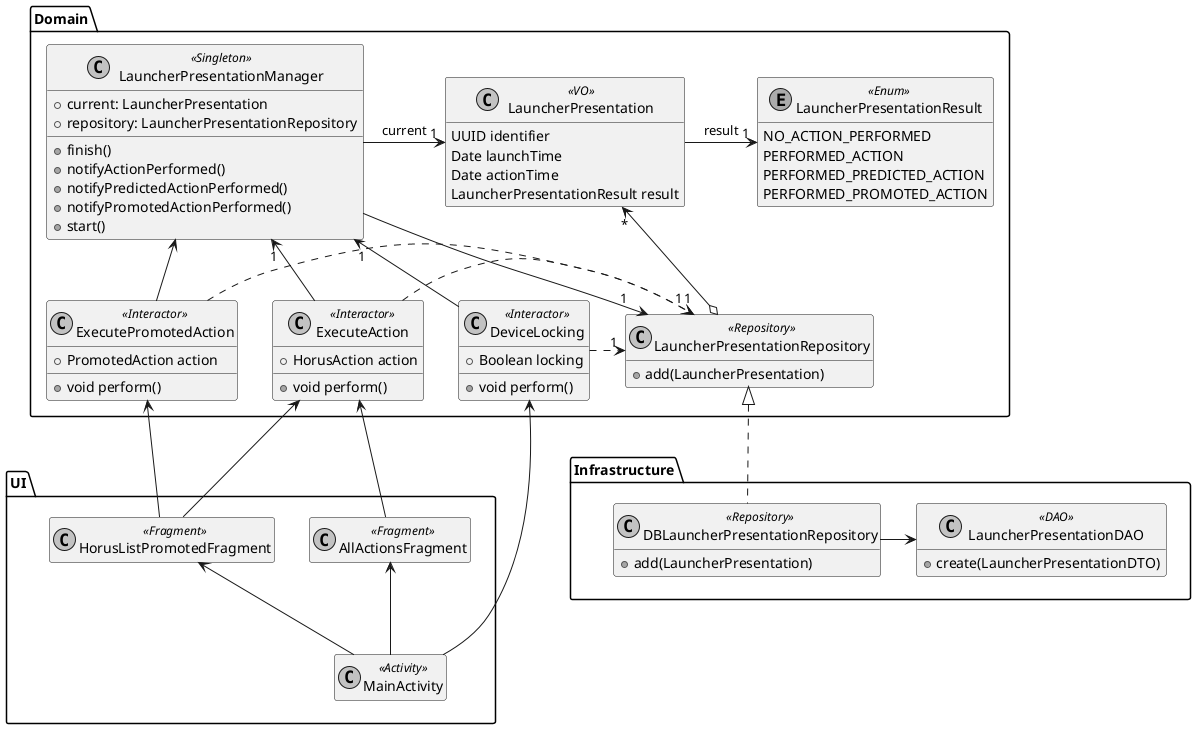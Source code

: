 
@startuml MPAA#70.class

skinparam monochrome true


package Domain {

    class LauncherPresentation <<VO>> {
        UUID identifier
        Date launchTime
        Date actionTime
        LauncherPresentationResult result
    }

    enum LauncherPresentationResult <<Enum>> {
        NO_ACTION_PERFORMED
        PERFORMED_ACTION
        PERFORMED_PREDICTED_ACTION
        PERFORMED_PROMOTED_ACTION
    }

    class ExecuteAction <<Interactor>> {
        + HorusAction action
        + void perform()
    }

    class ExecutePromotedAction <<Interactor>> {
        + PromotedAction action
        + void perform()
    }

    class DeviceLocking <<Interactor>> {
        + Boolean locking
        + void perform()
    }

    class LauncherPresentationManager <<Singleton>> {
        + current: LauncherPresentation
        + repository: LauncherPresentationRepository
        + finish()
        + notifyActionPerformed()
        + notifyPredictedActionPerformed()
        + notifyPromotedActionPerformed()
        + start()
    }

    class LauncherPresentationRepository <<Repository>> {
        + add(LauncherPresentation)
    }
    
    DeviceLocking -[hidden]l-> ExecutePromotedAction
    ExecuteAction -u-> "1" LauncherPresentationManager
    ExecuteAction .> "1" LauncherPresentationRepository
    ExecutePromotedAction -u-> LauncherPresentationManager
    ExecutePromotedAction .> "1" LauncherPresentationRepository
    LauncherPresentation -r-> "1" LauncherPresentationResult: result
    LauncherPresentationManager -r-> "1" LauncherPresentation: current
    LauncherPresentationManager -d-> "1" LauncherPresentationRepository
    LauncherPresentationRepository o-u-> "*" LauncherPresentation
    DeviceLocking -u-> "1" LauncherPresentationManager
    DeviceLocking .r.> "1" LauncherPresentationRepository
    
}


package Infrastructure {

    class DBLauncherPresentationRepository <<Repository>> {
        + add(LauncherPresentation)
    }

    class LauncherPresentationDAO <<DAO>> {
        + create(LauncherPresentationDTO)
    }

    DBLauncherPresentationRepository .u.|> LauncherPresentationRepository
    DBLauncherPresentationRepository -r-> LauncherPresentationDAO

}


package UI {

    class HorusListPromotedFragment <<Fragment>> {
    }

    class AllActionsFragment <<Fragment>> {
    }

    class MainActivity <<Activity>> {
    }

}

UI -[hidden]l-> Infrastructure

AllActionsFragment -u-> ExecuteAction

HorusListPromotedFragment -u-> ExecutePromotedAction
HorusListPromotedFragment -u-> ExecuteAction

MainActivity -u-> HorusListPromotedFragment
MainActivity -u-> AllActionsFragment
MainActivity -u-> DeviceLocking


hide empty members

@enduml
